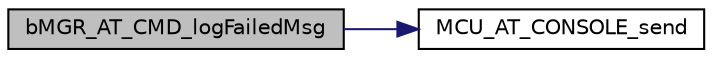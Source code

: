 digraph "bMGR_AT_CMD_logFailedMsg"
{
 // INTERACTIVE_SVG=YES
 // LATEX_PDF_SIZE
  edge [fontname="Helvetica",fontsize="10",labelfontname="Helvetica",labelfontsize="10"];
  node [fontname="Helvetica",fontsize="10",shape=record];
  rankdir="LR";
  Node1 [label="bMGR_AT_CMD_logFailedMsg",height=0.2,width=0.4,color="black", fillcolor="grey75", style="filled", fontcolor="black",tooltip="Log in debug interface a failed message."];
  Node1 -> Node2 [color="midnightblue",fontsize="10",style="solid",fontname="Helvetica"];
  Node2 [label="MCU_AT_CONSOLE_send",height=0.2,width=0.4,color="black", fillcolor="white", style="filled",URL="$d8/d62/group___m_c_u___a_p_p___w_r_a_p_p_e_r_s.html#gae14ee3e1d2a9b459c0d89c451a4bc470",tooltip="Send AT CMD response to console."];
}
